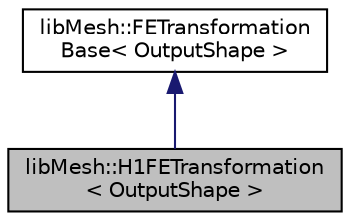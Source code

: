 digraph "libMesh::H1FETransformation&lt; OutputShape &gt;"
{
  edge [fontname="Helvetica",fontsize="10",labelfontname="Helvetica",labelfontsize="10"];
  node [fontname="Helvetica",fontsize="10",shape=record];
  Node1 [label="libMesh::H1FETransformation\l\< OutputShape \>",height=0.2,width=0.4,color="black", fillcolor="grey75", style="filled", fontcolor="black"];
  Node2 -> Node1 [dir="back",color="midnightblue",fontsize="10",style="solid",fontname="Helvetica"];
  Node2 [label="libMesh::FETransformation\lBase\< OutputShape \>",height=0.2,width=0.4,color="black", fillcolor="white", style="filled",URL="$classlibMesh_1_1FETransformationBase.html"];
}
